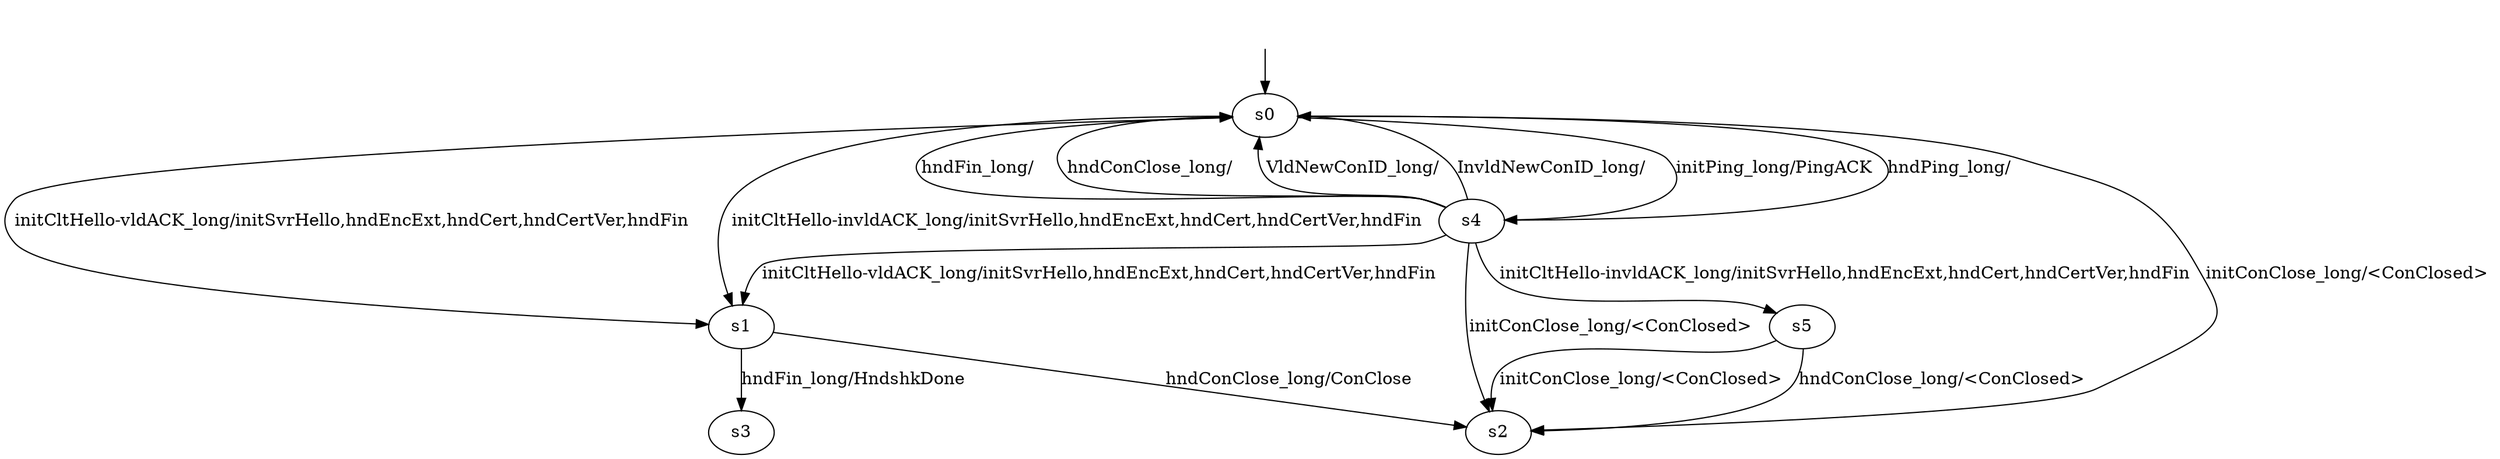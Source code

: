 digraph "../results/pquicModels/pquic-B-lCS-0/learnedModel" {
s0 [label=s0];
s1 [label=s1];
s2 [label=s2];
s3 [label=s3];
s4 [label=s4];
s5 [label=s5];
s0 -> s4  [label="initPing_long/PingACK "];
s0 -> s2  [label="initConClose_long/<ConClosed> "];
s0 -> s1  [label="initCltHello-vldACK_long/initSvrHello,hndEncExt,hndCert,hndCertVer,hndFin "];
s0 -> s1  [label="initCltHello-invldACK_long/initSvrHello,hndEncExt,hndCert,hndCertVer,hndFin "];
s1 -> s3  [label="hndFin_long/HndshkDone "];
s1 -> s2  [label="hndConClose_long/ConClose "];
s4 -> s2  [label="initConClose_long/<ConClosed> "];
s4 -> s1  [label="initCltHello-vldACK_long/initSvrHello,hndEncExt,hndCert,hndCertVer,hndFin "];
s4 -> s5  [label="initCltHello-invldACK_long/initSvrHello,hndEncExt,hndCert,hndCertVer,hndFin "];
s4 -> s0  [label="hndPing_long/ "];
s4 -> s0  [label="hndFin_long/ "];
s4 -> s0  [label="hndConClose_long/ "];
s4 -> s0  [label="VldNewConID_long/ "];
s4 -> s0  [label="InvldNewConID_long/ "];
s5 -> s2  [label="initConClose_long/<ConClosed> "];
s5 -> s2  [label="hndConClose_long/<ConClosed> "];
__start0 [label="", shape=none];
__start0 -> s0  [label=""];
}
